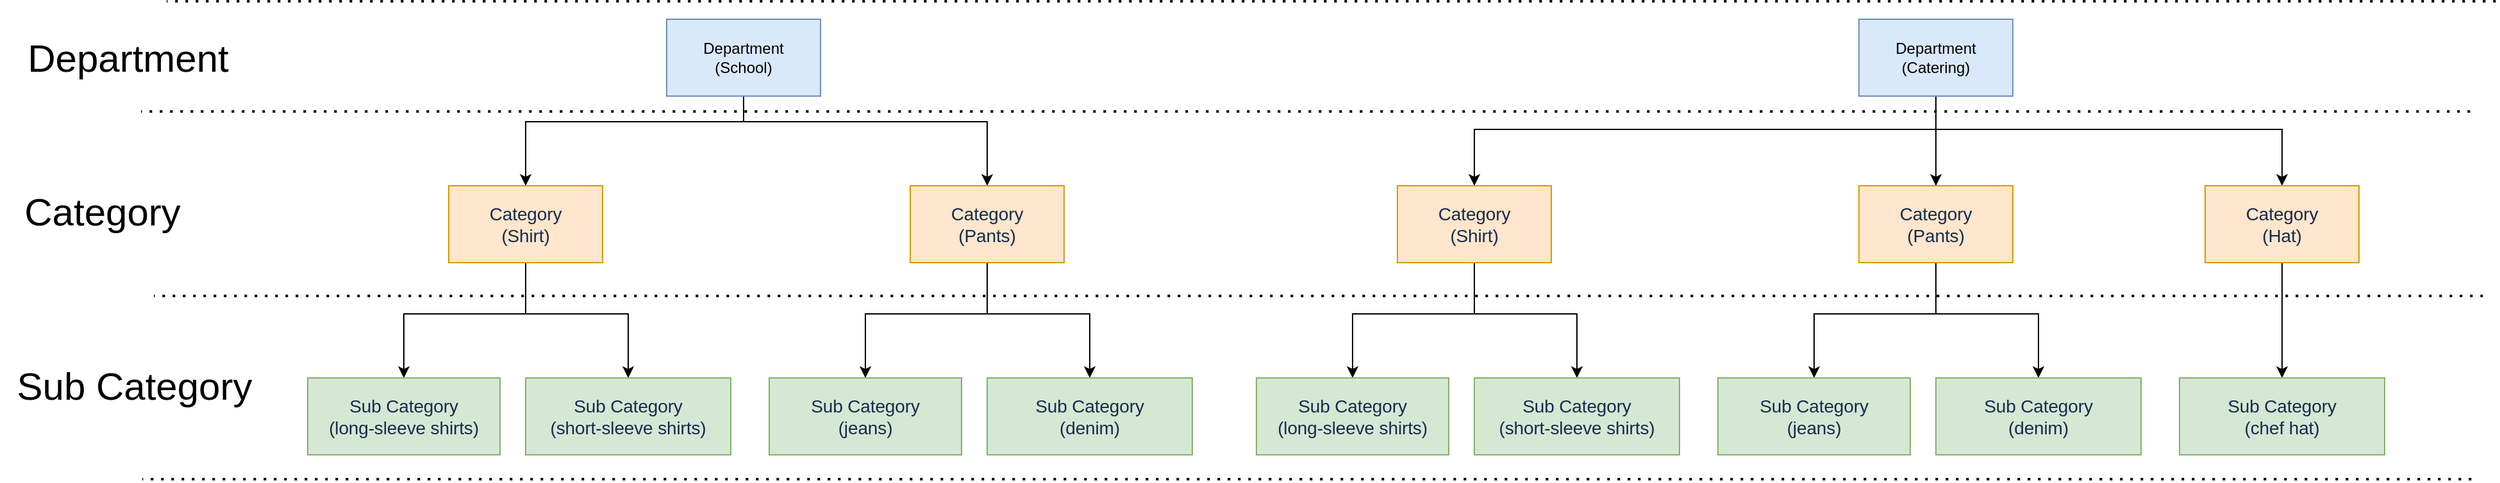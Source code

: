 <mxfile version="13.10.8" type="github">
  <diagram id="kZ589GfI8IOblIOJ8spm" name="Page-1">
    <mxGraphModel dx="2404" dy="928" grid="1" gridSize="10" guides="1" tooltips="1" connect="1" arrows="1" fold="1" page="1" pageScale="1" pageWidth="827" pageHeight="1169" math="0" shadow="0">
      <root>
        <mxCell id="0" />
        <mxCell id="1" parent="0" />
        <mxCell id="fBwYv_W975imU2rZhpQj-3" value="" style="edgeStyle=orthogonalEdgeStyle;rounded=0;orthogonalLoop=1;jettySize=auto;html=1;" parent="1" source="fBwYv_W975imU2rZhpQj-1" target="fBwYv_W975imU2rZhpQj-2" edge="1">
          <mxGeometry relative="1" as="geometry">
            <Array as="points">
              <mxPoint x="210" y="494" />
              <mxPoint x="40" y="494" />
            </Array>
          </mxGeometry>
        </mxCell>
        <mxCell id="fBwYv_W975imU2rZhpQj-14" style="edgeStyle=orthogonalEdgeStyle;rounded=0;orthogonalLoop=1;jettySize=auto;html=1;entryX=0.5;entryY=0;entryDx=0;entryDy=0;" parent="1" source="fBwYv_W975imU2rZhpQj-1" target="fBwYv_W975imU2rZhpQj-11" edge="1">
          <mxGeometry relative="1" as="geometry">
            <Array as="points">
              <mxPoint x="210" y="494" />
              <mxPoint x="400" y="494" />
            </Array>
          </mxGeometry>
        </mxCell>
        <mxCell id="fBwYv_W975imU2rZhpQj-1" value="Department&lt;br&gt;(School)" style="rounded=0;whiteSpace=wrap;html=1;fillColor=#dae8fc;strokeColor=#6c8ebf;" parent="1" vertex="1">
          <mxGeometry x="150" y="414" width="120" height="60" as="geometry" />
        </mxCell>
        <mxCell id="fBwYv_W975imU2rZhpQj-5" value="" style="edgeStyle=orthogonalEdgeStyle;rounded=0;orthogonalLoop=1;jettySize=auto;html=1;exitX=0.5;exitY=1;exitDx=0;exitDy=0;" parent="1" source="fBwYv_W975imU2rZhpQj-2" target="fBwYv_W975imU2rZhpQj-4" edge="1">
          <mxGeometry relative="1" as="geometry">
            <mxPoint x="140" y="614" as="sourcePoint" />
            <Array as="points">
              <mxPoint x="40" y="644" />
              <mxPoint x="-55" y="644" />
            </Array>
          </mxGeometry>
        </mxCell>
        <mxCell id="fBwYv_W975imU2rZhpQj-7" style="edgeStyle=orthogonalEdgeStyle;rounded=0;orthogonalLoop=1;jettySize=auto;html=1;" parent="1" source="fBwYv_W975imU2rZhpQj-2" target="fBwYv_W975imU2rZhpQj-8" edge="1">
          <mxGeometry relative="1" as="geometry">
            <mxPoint x="80" y="744" as="targetPoint" />
            <Array as="points">
              <mxPoint x="40" y="644" />
              <mxPoint x="120" y="644" />
            </Array>
          </mxGeometry>
        </mxCell>
        <mxCell id="fBwYv_W975imU2rZhpQj-2" value="&lt;span style=&quot;color: rgb(23 , 43 , 77) ; font-size: 14px ; letter-spacing: -0.07px&quot;&gt;Category&lt;br&gt;(Shirt)&lt;br&gt;&lt;/span&gt;" style="rounded=0;whiteSpace=wrap;html=1;fillColor=#ffe6cc;strokeColor=#d79b00;" parent="1" vertex="1">
          <mxGeometry x="-20" y="544" width="120" height="60" as="geometry" />
        </mxCell>
        <mxCell id="fBwYv_W975imU2rZhpQj-4" value="&lt;font color=&quot;#172b4d&quot;&gt;&lt;span style=&quot;font-size: 14px ; letter-spacing: -0.07px&quot;&gt;Sub Category&lt;/span&gt;&lt;/font&gt;&lt;br&gt;&lt;font color=&quot;#172b4d&quot;&gt;&lt;span style=&quot;font-size: 14px ; letter-spacing: -0.07px&quot;&gt;(long-sleeve shirts)&lt;/span&gt;&lt;/font&gt;" style="rounded=0;whiteSpace=wrap;html=1;fillColor=#d5e8d4;strokeColor=#82b366;" parent="1" vertex="1">
          <mxGeometry x="-130" y="694" width="150" height="60" as="geometry" />
        </mxCell>
        <mxCell id="fBwYv_W975imU2rZhpQj-8" value="&lt;font color=&quot;#172b4d&quot;&gt;&lt;span style=&quot;font-size: 14px ; letter-spacing: -0.07px&quot;&gt;Sub Category&lt;/span&gt;&lt;/font&gt;&lt;br&gt;&lt;font color=&quot;#172b4d&quot;&gt;&lt;span style=&quot;font-size: 14px ; letter-spacing: -0.07px&quot;&gt;(short-sleeve shirts)&lt;/span&gt;&lt;/font&gt;" style="rounded=0;whiteSpace=wrap;html=1;fillColor=#d5e8d4;strokeColor=#82b366;" parent="1" vertex="1">
          <mxGeometry x="40" y="694" width="160" height="60" as="geometry" />
        </mxCell>
        <mxCell id="fBwYv_W975imU2rZhpQj-9" value="" style="edgeStyle=orthogonalEdgeStyle;rounded=0;orthogonalLoop=1;jettySize=auto;html=1;exitX=0.5;exitY=1;exitDx=0;exitDy=0;" parent="1" source="fBwYv_W975imU2rZhpQj-11" target="fBwYv_W975imU2rZhpQj-12" edge="1">
          <mxGeometry relative="1" as="geometry">
            <mxPoint x="500" y="614" as="sourcePoint" />
            <Array as="points">
              <mxPoint x="400" y="644" />
              <mxPoint x="305" y="644" />
            </Array>
          </mxGeometry>
        </mxCell>
        <mxCell id="fBwYv_W975imU2rZhpQj-10" style="edgeStyle=orthogonalEdgeStyle;rounded=0;orthogonalLoop=1;jettySize=auto;html=1;" parent="1" source="fBwYv_W975imU2rZhpQj-11" target="fBwYv_W975imU2rZhpQj-13" edge="1">
          <mxGeometry relative="1" as="geometry">
            <mxPoint x="440" y="744" as="targetPoint" />
            <Array as="points">
              <mxPoint x="400" y="644" />
              <mxPoint x="480" y="644" />
            </Array>
          </mxGeometry>
        </mxCell>
        <mxCell id="fBwYv_W975imU2rZhpQj-11" value="&lt;font color=&quot;#172b4d&quot;&gt;&lt;span style=&quot;font-size: 14px ; letter-spacing: -0.07px&quot;&gt;Category&lt;/span&gt;&lt;/font&gt;&lt;br&gt;&lt;font color=&quot;#172b4d&quot;&gt;&lt;span style=&quot;font-size: 14px ; letter-spacing: -0.07px&quot;&gt;(Pants)&lt;/span&gt;&lt;/font&gt;" style="rounded=0;whiteSpace=wrap;html=1;fillColor=#ffe6cc;strokeColor=#d79b00;" parent="1" vertex="1">
          <mxGeometry x="340" y="544" width="120" height="60" as="geometry" />
        </mxCell>
        <mxCell id="fBwYv_W975imU2rZhpQj-12" value="&lt;font color=&quot;#172b4d&quot;&gt;&lt;span style=&quot;font-size: 14px ; letter-spacing: -0.07px&quot;&gt;Sub Category&lt;/span&gt;&lt;/font&gt;&lt;br&gt;&lt;font color=&quot;#172b4d&quot;&gt;&lt;span style=&quot;font-size: 14px ; letter-spacing: -0.07px&quot;&gt;(jeans&lt;/span&gt;&lt;span style=&quot;font-size: 14px ; letter-spacing: -0.07px&quot;&gt;)&lt;/span&gt;&lt;/font&gt;" style="rounded=0;whiteSpace=wrap;html=1;fillColor=#d5e8d4;strokeColor=#82b366;" parent="1" vertex="1">
          <mxGeometry x="230" y="694" width="150" height="60" as="geometry" />
        </mxCell>
        <mxCell id="fBwYv_W975imU2rZhpQj-13" value="&lt;font color=&quot;#172b4d&quot;&gt;&lt;span style=&quot;font-size: 14px ; letter-spacing: -0.07px&quot;&gt;Sub Category&lt;/span&gt;&lt;/font&gt;&lt;br&gt;&lt;font color=&quot;#172b4d&quot;&gt;&lt;span style=&quot;font-size: 14px ; letter-spacing: -0.07px&quot;&gt;(denim&lt;/span&gt;&lt;span style=&quot;font-size: 14px ; letter-spacing: -0.07px&quot;&gt;)&lt;/span&gt;&lt;/font&gt;" style="rounded=0;whiteSpace=wrap;html=1;fillColor=#d5e8d4;strokeColor=#82b366;" parent="1" vertex="1">
          <mxGeometry x="400" y="694" width="160" height="60" as="geometry" />
        </mxCell>
        <mxCell id="fBwYv_W975imU2rZhpQj-18" style="edgeStyle=orthogonalEdgeStyle;rounded=0;orthogonalLoop=1;jettySize=auto;html=1;entryX=0.5;entryY=0;entryDx=0;entryDy=0;exitX=0.5;exitY=1;exitDx=0;exitDy=0;" parent="1" source="fBwYv_W975imU2rZhpQj-19" target="fBwYv_W975imU2rZhpQj-27" edge="1">
          <mxGeometry relative="1" as="geometry">
            <Array as="points">
              <mxPoint x="1140" y="480" />
              <mxPoint x="1140" y="480" />
            </Array>
          </mxGeometry>
        </mxCell>
        <mxCell id="fBwYv_W975imU2rZhpQj-33" style="edgeStyle=orthogonalEdgeStyle;rounded=0;orthogonalLoop=1;jettySize=auto;html=1;entryX=0.5;entryY=0;entryDx=0;entryDy=0;exitX=0.5;exitY=0;exitDx=0;exitDy=0;" parent="1" source="fBwYv_W975imU2rZhpQj-27" target="fBwYv_W975imU2rZhpQj-32" edge="1">
          <mxGeometry relative="1" as="geometry">
            <mxPoint x="1140" y="490" as="sourcePoint" />
            <Array as="points">
              <mxPoint x="1140" y="500" />
              <mxPoint x="1410" y="500" />
            </Array>
          </mxGeometry>
        </mxCell>
        <mxCell id="fBwYv_W975imU2rZhpQj-36" style="edgeStyle=orthogonalEdgeStyle;rounded=0;orthogonalLoop=1;jettySize=auto;html=1;" parent="1" source="fBwYv_W975imU2rZhpQj-19" target="fBwYv_W975imU2rZhpQj-22" edge="1">
          <mxGeometry relative="1" as="geometry">
            <Array as="points">
              <mxPoint x="1140" y="500" />
              <mxPoint x="780" y="500" />
            </Array>
          </mxGeometry>
        </mxCell>
        <mxCell id="fBwYv_W975imU2rZhpQj-19" value="Department&lt;br&gt;(Catering)" style="rounded=0;whiteSpace=wrap;html=1;fillColor=#dae8fc;strokeColor=#6c8ebf;" parent="1" vertex="1">
          <mxGeometry x="1080" y="414" width="120" height="60" as="geometry" />
        </mxCell>
        <mxCell id="fBwYv_W975imU2rZhpQj-20" value="" style="edgeStyle=orthogonalEdgeStyle;rounded=0;orthogonalLoop=1;jettySize=auto;html=1;exitX=0.5;exitY=1;exitDx=0;exitDy=0;" parent="1" source="fBwYv_W975imU2rZhpQj-22" target="fBwYv_W975imU2rZhpQj-23" edge="1">
          <mxGeometry relative="1" as="geometry">
            <mxPoint x="880" y="614" as="sourcePoint" />
            <Array as="points">
              <mxPoint x="780" y="644" />
              <mxPoint x="685" y="644" />
            </Array>
          </mxGeometry>
        </mxCell>
        <mxCell id="fBwYv_W975imU2rZhpQj-21" style="edgeStyle=orthogonalEdgeStyle;rounded=0;orthogonalLoop=1;jettySize=auto;html=1;" parent="1" source="fBwYv_W975imU2rZhpQj-22" target="fBwYv_W975imU2rZhpQj-24" edge="1">
          <mxGeometry relative="1" as="geometry">
            <mxPoint x="820" y="744" as="targetPoint" />
            <Array as="points">
              <mxPoint x="780" y="644" />
              <mxPoint x="860" y="644" />
            </Array>
          </mxGeometry>
        </mxCell>
        <mxCell id="fBwYv_W975imU2rZhpQj-22" value="&lt;span style=&quot;color: rgb(23 , 43 , 77) ; font-size: 14px ; letter-spacing: -0.07px&quot;&gt;Category&lt;br&gt;(Shirt)&lt;br&gt;&lt;/span&gt;" style="rounded=0;whiteSpace=wrap;html=1;fillColor=#ffe6cc;strokeColor=#d79b00;" parent="1" vertex="1">
          <mxGeometry x="720" y="544" width="120" height="60" as="geometry" />
        </mxCell>
        <mxCell id="fBwYv_W975imU2rZhpQj-23" value="&lt;font color=&quot;#172b4d&quot;&gt;&lt;span style=&quot;font-size: 14px ; letter-spacing: -0.07px&quot;&gt;Sub Category&lt;/span&gt;&lt;/font&gt;&lt;br&gt;&lt;font color=&quot;#172b4d&quot;&gt;&lt;span style=&quot;font-size: 14px ; letter-spacing: -0.07px&quot;&gt;(long-sleeve shirts)&lt;/span&gt;&lt;/font&gt;" style="rounded=0;whiteSpace=wrap;html=1;fillColor=#d5e8d4;strokeColor=#82b366;" parent="1" vertex="1">
          <mxGeometry x="610" y="694" width="150" height="60" as="geometry" />
        </mxCell>
        <mxCell id="fBwYv_W975imU2rZhpQj-24" value="&lt;font color=&quot;#172b4d&quot;&gt;&lt;span style=&quot;font-size: 14px ; letter-spacing: -0.07px&quot;&gt;Sub Category&lt;/span&gt;&lt;/font&gt;&lt;br&gt;&lt;font color=&quot;#172b4d&quot;&gt;&lt;span style=&quot;font-size: 14px ; letter-spacing: -0.07px&quot;&gt;(short-sleeve shirts)&lt;/span&gt;&lt;/font&gt;" style="rounded=0;whiteSpace=wrap;html=1;fillColor=#d5e8d4;strokeColor=#82b366;" parent="1" vertex="1">
          <mxGeometry x="780" y="694" width="160" height="60" as="geometry" />
        </mxCell>
        <mxCell id="fBwYv_W975imU2rZhpQj-25" value="" style="edgeStyle=orthogonalEdgeStyle;rounded=0;orthogonalLoop=1;jettySize=auto;html=1;exitX=0.5;exitY=1;exitDx=0;exitDy=0;" parent="1" source="fBwYv_W975imU2rZhpQj-27" target="fBwYv_W975imU2rZhpQj-28" edge="1">
          <mxGeometry relative="1" as="geometry">
            <mxPoint x="1240" y="614" as="sourcePoint" />
            <Array as="points">
              <mxPoint x="1140" y="644" />
              <mxPoint x="1045" y="644" />
            </Array>
          </mxGeometry>
        </mxCell>
        <mxCell id="fBwYv_W975imU2rZhpQj-26" style="edgeStyle=orthogonalEdgeStyle;rounded=0;orthogonalLoop=1;jettySize=auto;html=1;" parent="1" source="fBwYv_W975imU2rZhpQj-27" target="fBwYv_W975imU2rZhpQj-29" edge="1">
          <mxGeometry relative="1" as="geometry">
            <mxPoint x="1180" y="744" as="targetPoint" />
            <Array as="points">
              <mxPoint x="1140" y="644" />
              <mxPoint x="1220" y="644" />
            </Array>
          </mxGeometry>
        </mxCell>
        <mxCell id="fBwYv_W975imU2rZhpQj-27" value="&lt;font color=&quot;#172b4d&quot;&gt;&lt;span style=&quot;font-size: 14px ; letter-spacing: -0.07px&quot;&gt;Category&lt;/span&gt;&lt;/font&gt;&lt;br&gt;&lt;font color=&quot;#172b4d&quot;&gt;&lt;span style=&quot;font-size: 14px ; letter-spacing: -0.07px&quot;&gt;(Pants)&lt;/span&gt;&lt;/font&gt;" style="rounded=0;whiteSpace=wrap;html=1;fillColor=#ffe6cc;strokeColor=#d79b00;" parent="1" vertex="1">
          <mxGeometry x="1080" y="544" width="120" height="60" as="geometry" />
        </mxCell>
        <mxCell id="fBwYv_W975imU2rZhpQj-28" value="&lt;font color=&quot;#172b4d&quot;&gt;&lt;span style=&quot;font-size: 14px ; letter-spacing: -0.07px&quot;&gt;Sub Category&lt;/span&gt;&lt;/font&gt;&lt;br&gt;&lt;font color=&quot;#172b4d&quot;&gt;&lt;span style=&quot;font-size: 14px ; letter-spacing: -0.07px&quot;&gt;(jeans&lt;/span&gt;&lt;span style=&quot;font-size: 14px ; letter-spacing: -0.07px&quot;&gt;)&lt;/span&gt;&lt;/font&gt;" style="rounded=0;whiteSpace=wrap;html=1;fillColor=#d5e8d4;strokeColor=#82b366;" parent="1" vertex="1">
          <mxGeometry x="970" y="694" width="150" height="60" as="geometry" />
        </mxCell>
        <mxCell id="fBwYv_W975imU2rZhpQj-29" value="&lt;font color=&quot;#172b4d&quot;&gt;&lt;span style=&quot;font-size: 14px ; letter-spacing: -0.07px&quot;&gt;Sub Category&lt;/span&gt;&lt;/font&gt;&lt;br&gt;&lt;font color=&quot;#172b4d&quot;&gt;&lt;span style=&quot;font-size: 14px ; letter-spacing: -0.07px&quot;&gt;(denim&lt;/span&gt;&lt;span style=&quot;font-size: 14px ; letter-spacing: -0.07px&quot;&gt;)&lt;/span&gt;&lt;/font&gt;" style="rounded=0;whiteSpace=wrap;html=1;fillColor=#d5e8d4;strokeColor=#82b366;" parent="1" vertex="1">
          <mxGeometry x="1140" y="694" width="160" height="60" as="geometry" />
        </mxCell>
        <mxCell id="fBwYv_W975imU2rZhpQj-35" style="edgeStyle=orthogonalEdgeStyle;rounded=0;orthogonalLoop=1;jettySize=auto;html=1;entryX=0.5;entryY=0;entryDx=0;entryDy=0;" parent="1" source="fBwYv_W975imU2rZhpQj-32" target="fBwYv_W975imU2rZhpQj-34" edge="1">
          <mxGeometry relative="1" as="geometry" />
        </mxCell>
        <mxCell id="fBwYv_W975imU2rZhpQj-32" value="&lt;font color=&quot;#172b4d&quot;&gt;&lt;span style=&quot;font-size: 14px ; letter-spacing: -0.07px&quot;&gt;Category&lt;/span&gt;&lt;/font&gt;&lt;br&gt;&lt;font color=&quot;#172b4d&quot;&gt;&lt;span style=&quot;font-size: 14px ; letter-spacing: -0.07px&quot;&gt;(Hat)&lt;/span&gt;&lt;/font&gt;" style="rounded=0;whiteSpace=wrap;html=1;fillColor=#ffe6cc;strokeColor=#d79b00;" parent="1" vertex="1">
          <mxGeometry x="1350" y="544" width="120" height="60" as="geometry" />
        </mxCell>
        <mxCell id="fBwYv_W975imU2rZhpQj-34" value="&lt;font color=&quot;#172b4d&quot;&gt;&lt;span style=&quot;font-size: 14px ; letter-spacing: -0.07px&quot;&gt;Sub Category&lt;/span&gt;&lt;/font&gt;&lt;br&gt;&lt;font color=&quot;#172b4d&quot;&gt;&lt;span style=&quot;font-size: 14px ; letter-spacing: -0.07px&quot;&gt;(chef hat&lt;/span&gt;&lt;span style=&quot;font-size: 14px ; letter-spacing: -0.07px&quot;&gt;)&lt;/span&gt;&lt;/font&gt;" style="rounded=0;whiteSpace=wrap;html=1;fillColor=#d5e8d4;strokeColor=#82b366;" parent="1" vertex="1">
          <mxGeometry x="1330" y="694" width="160" height="60" as="geometry" />
        </mxCell>
        <mxCell id="fBwYv_W975imU2rZhpQj-37" value="" style="endArrow=none;dashed=1;html=1;dashPattern=1 3;strokeWidth=2;" parent="1" edge="1">
          <mxGeometry width="50" height="50" relative="1" as="geometry">
            <mxPoint x="1556.667" y="486" as="sourcePoint" />
            <mxPoint x="-260" y="486" as="targetPoint" />
          </mxGeometry>
        </mxCell>
        <mxCell id="fBwYv_W975imU2rZhpQj-38" value="" style="endArrow=none;dashed=1;html=1;dashPattern=1 3;strokeWidth=2;" parent="1" edge="1">
          <mxGeometry width="50" height="50" relative="1" as="geometry">
            <mxPoint x="1576.667" y="400" as="sourcePoint" />
            <mxPoint x="-240" y="400" as="targetPoint" />
          </mxGeometry>
        </mxCell>
        <mxCell id="fBwYv_W975imU2rZhpQj-39" value="" style="endArrow=none;dashed=1;html=1;dashPattern=1 3;strokeWidth=2;" parent="1" edge="1">
          <mxGeometry width="50" height="50" relative="1" as="geometry">
            <mxPoint x="1566.667" y="630" as="sourcePoint" />
            <mxPoint x="-250" y="630" as="targetPoint" />
          </mxGeometry>
        </mxCell>
        <mxCell id="fBwYv_W975imU2rZhpQj-40" value="" style="endArrow=none;dashed=1;html=1;dashPattern=1 3;strokeWidth=2;" parent="1" edge="1">
          <mxGeometry width="50" height="50" relative="1" as="geometry">
            <mxPoint x="1557.667" y="773" as="sourcePoint" />
            <mxPoint x="-259" y="773" as="targetPoint" />
          </mxGeometry>
        </mxCell>
        <mxCell id="2XCvHYgtONwgo38fuFHn-1" value="&lt;font style=&quot;font-size: 30px&quot;&gt;Department&lt;/font&gt;" style="text;html=1;strokeColor=none;fillColor=none;align=center;verticalAlign=middle;whiteSpace=wrap;rounded=0;" vertex="1" parent="1">
          <mxGeometry x="-310" y="424" width="80" height="40" as="geometry" />
        </mxCell>
        <mxCell id="2XCvHYgtONwgo38fuFHn-2" value="&lt;font style=&quot;font-size: 30px&quot;&gt;Category&lt;/font&gt;" style="text;html=1;strokeColor=none;fillColor=none;align=center;verticalAlign=middle;whiteSpace=wrap;rounded=0;" vertex="1" parent="1">
          <mxGeometry x="-330" y="544" width="80" height="40" as="geometry" />
        </mxCell>
        <mxCell id="2XCvHYgtONwgo38fuFHn-3" value="&lt;font style=&quot;font-size: 30px&quot;&gt;Sub Category&lt;/font&gt;" style="text;html=1;strokeColor=none;fillColor=none;align=center;verticalAlign=middle;whiteSpace=wrap;rounded=0;" vertex="1" parent="1">
          <mxGeometry x="-370" y="680" width="210" height="40" as="geometry" />
        </mxCell>
      </root>
    </mxGraphModel>
  </diagram>
</mxfile>
